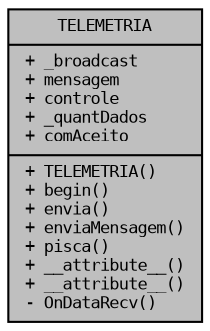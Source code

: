 digraph "TELEMETRIA"
{
  bgcolor="transparent";
  edge [fontname="DejaVuSansMono",fontsize="8",labelfontname="DejaVuSansMono",labelfontsize="8"];
  node [fontname="DejaVuSansMono",fontsize="8",shape=record];
  Node1 [label="{TELEMETRIA\n|+ _broadcast\l+ mensagem\l+ controle\l+ _quantDados\l+ comAceito\l|+ TELEMETRIA()\l+ begin()\l+ envia()\l+ enviaMensagem()\l+ pisca()\l+ __attribute__()\l+ __attribute__()\l- OnDataRecv()\l}",height=0.2,width=0.4,color="black", fillcolor="grey75", style="filled", fontcolor="black"];
}
